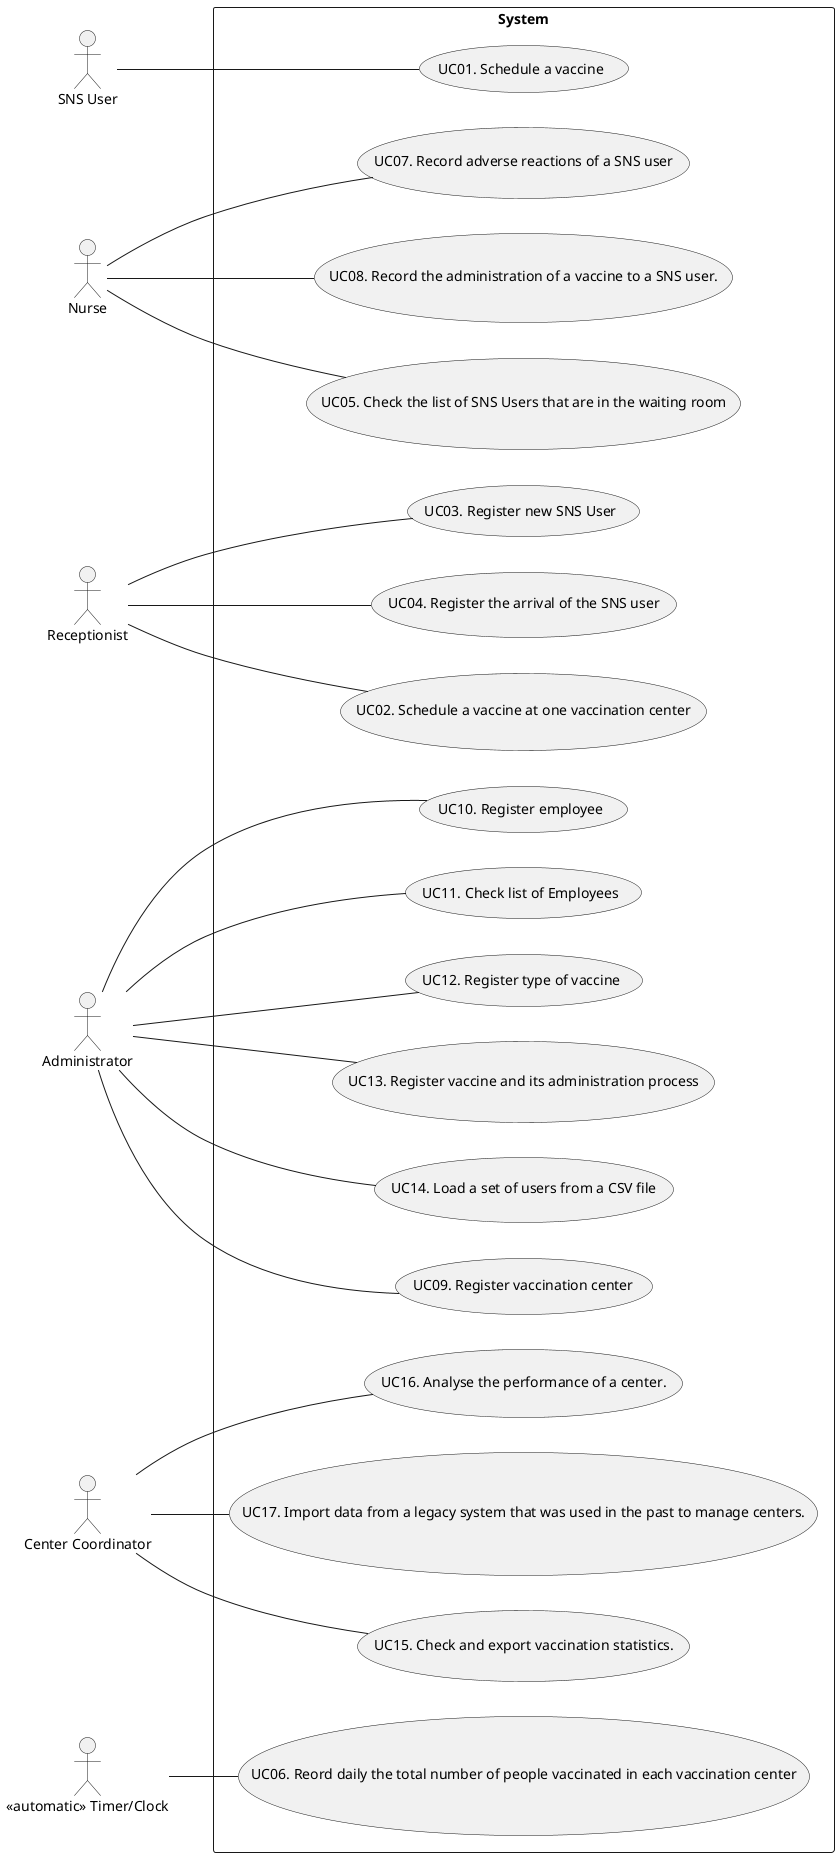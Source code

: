 @startuml UCD

left to right direction

actor "SNS User" as user
actor "Nurse" as nurse
actor "Receptionist" as recept
actor "Administrator" as admin
actor "Center Coordinator" as coordinator
actor "<<automatic>> Timer/Clock" as timer

rectangle System {
  usecase "UC01. Schedule a vaccine" as UC01
  usecase "UC02. Schedule a vaccine at one vaccination center" as UC02
  usecase "UC03. Register new SNS User" as UC03
  usecase "UC04. Register the arrival of the SNS user" as UC04
  usecase "UC05. Check the list of SNS Users that are in the waiting room" as UC05
  usecase "UC06. Reord daily the total number of people vaccinated in each vaccination center" as UC06  
  usecase "UC07. Record adverse reactions of a SNS user" as UC07 
  usecase "UC08. Record the administration of a vaccine to a SNS user." as UC08
  usecase "UC09. Register vaccination center" as UC09
  usecase "UC10. Register employee" as UC10
  usecase "UC11. Check list of Employees" as UC11
  usecase "UC12. Register type of vaccine" as UC12
  usecase "UC13. Register vaccine and its administration process" as UC13
  usecase "UC14. Load a set of users from a CSV file" as UC14
  usecase "UC15. Check and export vaccination statistics." as UC15
  usecase "UC16. Analyse the performance of a center." as UC16
  usecase "UC17. Import data from a legacy system that was used in the past to manage centers." as UC17  
}

user -- UC01
recept -- UC02
recept -- UC03
recept -- UC04
nurse -- UC05
timer -- UC06
nurse -- UC07
nurse -- UC08
admin -- UC09
admin -- UC10
admin -- UC11
admin -- UC12
admin -- UC13
admin -- UC14
coordinator -- UC15
coordinator -- UC16
coordinator -- UC17

@enduml
